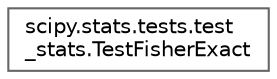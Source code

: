 digraph "Graphical Class Hierarchy"
{
 // LATEX_PDF_SIZE
  bgcolor="transparent";
  edge [fontname=Helvetica,fontsize=10,labelfontname=Helvetica,labelfontsize=10];
  node [fontname=Helvetica,fontsize=10,shape=box,height=0.2,width=0.4];
  rankdir="LR";
  Node0 [id="Node000000",label="scipy.stats.tests.test\l_stats.TestFisherExact",height=0.2,width=0.4,color="grey40", fillcolor="white", style="filled",URL="$d9/db2/classscipy_1_1stats_1_1tests_1_1test__stats_1_1TestFisherExact.html",tooltip=" "];
}
